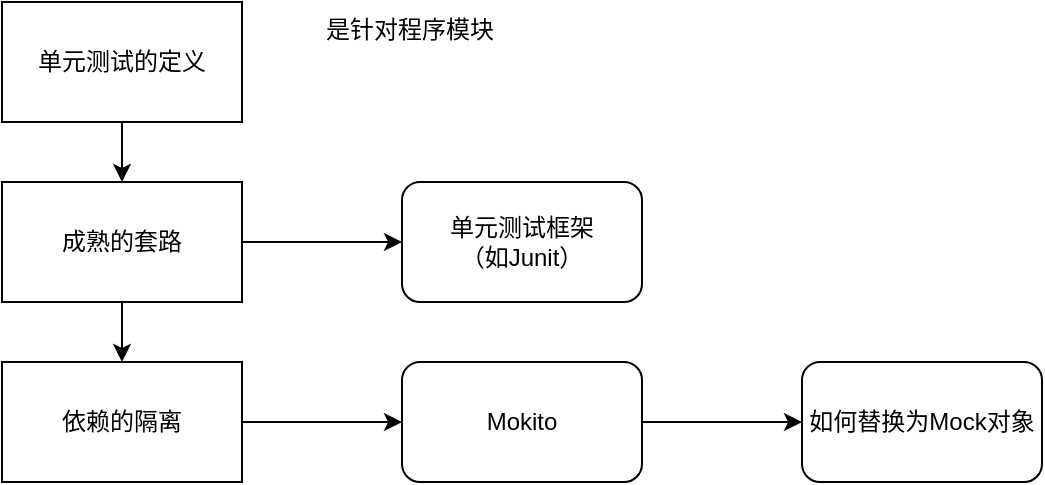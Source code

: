 <mxfile version="10.6.9" type="github"><diagram id="Nk4aDacRnLqWsVfFBKe2" name="Page-1"><mxGraphModel dx="867" dy="544" grid="1" gridSize="10" guides="1" tooltips="1" connect="1" arrows="1" fold="1" page="1" pageScale="1" pageWidth="827" pageHeight="1169" math="0" shadow="0"><root><mxCell id="0"/><mxCell id="1" parent="0"/><mxCell id="qnN4YwuG2Ian1Dx72mR_-4" value="" style="edgeStyle=orthogonalEdgeStyle;rounded=0;orthogonalLoop=1;jettySize=auto;html=1;" edge="1" parent="1" source="qnN4YwuG2Ian1Dx72mR_-1" target="qnN4YwuG2Ian1Dx72mR_-3"><mxGeometry relative="1" as="geometry"/></mxCell><mxCell id="qnN4YwuG2Ian1Dx72mR_-1" value="单元测试的定义" style="rounded=0;whiteSpace=wrap;html=1;" vertex="1" parent="1"><mxGeometry x="120" y="70" width="120" height="60" as="geometry"/></mxCell><mxCell id="qnN4YwuG2Ian1Dx72mR_-6" value="" style="edgeStyle=orthogonalEdgeStyle;rounded=0;orthogonalLoop=1;jettySize=auto;html=1;" edge="1" parent="1" source="qnN4YwuG2Ian1Dx72mR_-3" target="qnN4YwuG2Ian1Dx72mR_-10"><mxGeometry relative="1" as="geometry"><mxPoint x="320" y="190" as="targetPoint"/></mxGeometry></mxCell><mxCell id="qnN4YwuG2Ian1Dx72mR_-8" value="" style="edgeStyle=orthogonalEdgeStyle;rounded=0;orthogonalLoop=1;jettySize=auto;html=1;" edge="1" parent="1" source="qnN4YwuG2Ian1Dx72mR_-3" target="qnN4YwuG2Ian1Dx72mR_-7"><mxGeometry relative="1" as="geometry"/></mxCell><mxCell id="qnN4YwuG2Ian1Dx72mR_-3" value="成熟的套路" style="rounded=0;whiteSpace=wrap;html=1;" vertex="1" parent="1"><mxGeometry x="120" y="160" width="120" height="60" as="geometry"/></mxCell><mxCell id="qnN4YwuG2Ian1Dx72mR_-12" value="" style="edgeStyle=orthogonalEdgeStyle;rounded=0;orthogonalLoop=1;jettySize=auto;html=1;" edge="1" parent="1" source="qnN4YwuG2Ian1Dx72mR_-7" target="qnN4YwuG2Ian1Dx72mR_-9"><mxGeometry relative="1" as="geometry"/></mxCell><mxCell id="qnN4YwuG2Ian1Dx72mR_-7" value="依赖的隔离&lt;br&gt;" style="rounded=0;whiteSpace=wrap;html=1;" vertex="1" parent="1"><mxGeometry x="120" y="250" width="120" height="60" as="geometry"/></mxCell><mxCell id="qnN4YwuG2Ian1Dx72mR_-2" value="是针对程序模块" style="text;html=1;strokeColor=none;fillColor=none;align=left;verticalAlign=top;whiteSpace=wrap;rounded=0;imageVerticalAlign=middle;" vertex="1" parent="1"><mxGeometry x="280" y="70" width="330" height="60" as="geometry"/></mxCell><mxCell id="qnN4YwuG2Ian1Dx72mR_-14" value="" style="edgeStyle=orthogonalEdgeStyle;rounded=0;orthogonalLoop=1;jettySize=auto;html=1;" edge="1" parent="1" source="qnN4YwuG2Ian1Dx72mR_-9" target="qnN4YwuG2Ian1Dx72mR_-13"><mxGeometry relative="1" as="geometry"/></mxCell><mxCell id="qnN4YwuG2Ian1Dx72mR_-9" value="Mokito&lt;br&gt;" style="rounded=1;whiteSpace=wrap;html=1;align=center;" vertex="1" parent="1"><mxGeometry x="320" y="250" width="120" height="60" as="geometry"/></mxCell><mxCell id="qnN4YwuG2Ian1Dx72mR_-13" value="如何替换为Mock对象&lt;br&gt;" style="rounded=1;whiteSpace=wrap;html=1;align=center;" vertex="1" parent="1"><mxGeometry x="520" y="250" width="120" height="60" as="geometry"/></mxCell><mxCell id="qnN4YwuG2Ian1Dx72mR_-10" value="单元测试框架&lt;br&gt;（如Junit）&lt;br&gt;" style="rounded=1;whiteSpace=wrap;html=1;align=center;" vertex="1" parent="1"><mxGeometry x="320" y="160" width="120" height="60" as="geometry"/></mxCell></root></mxGraphModel></diagram></mxfile>